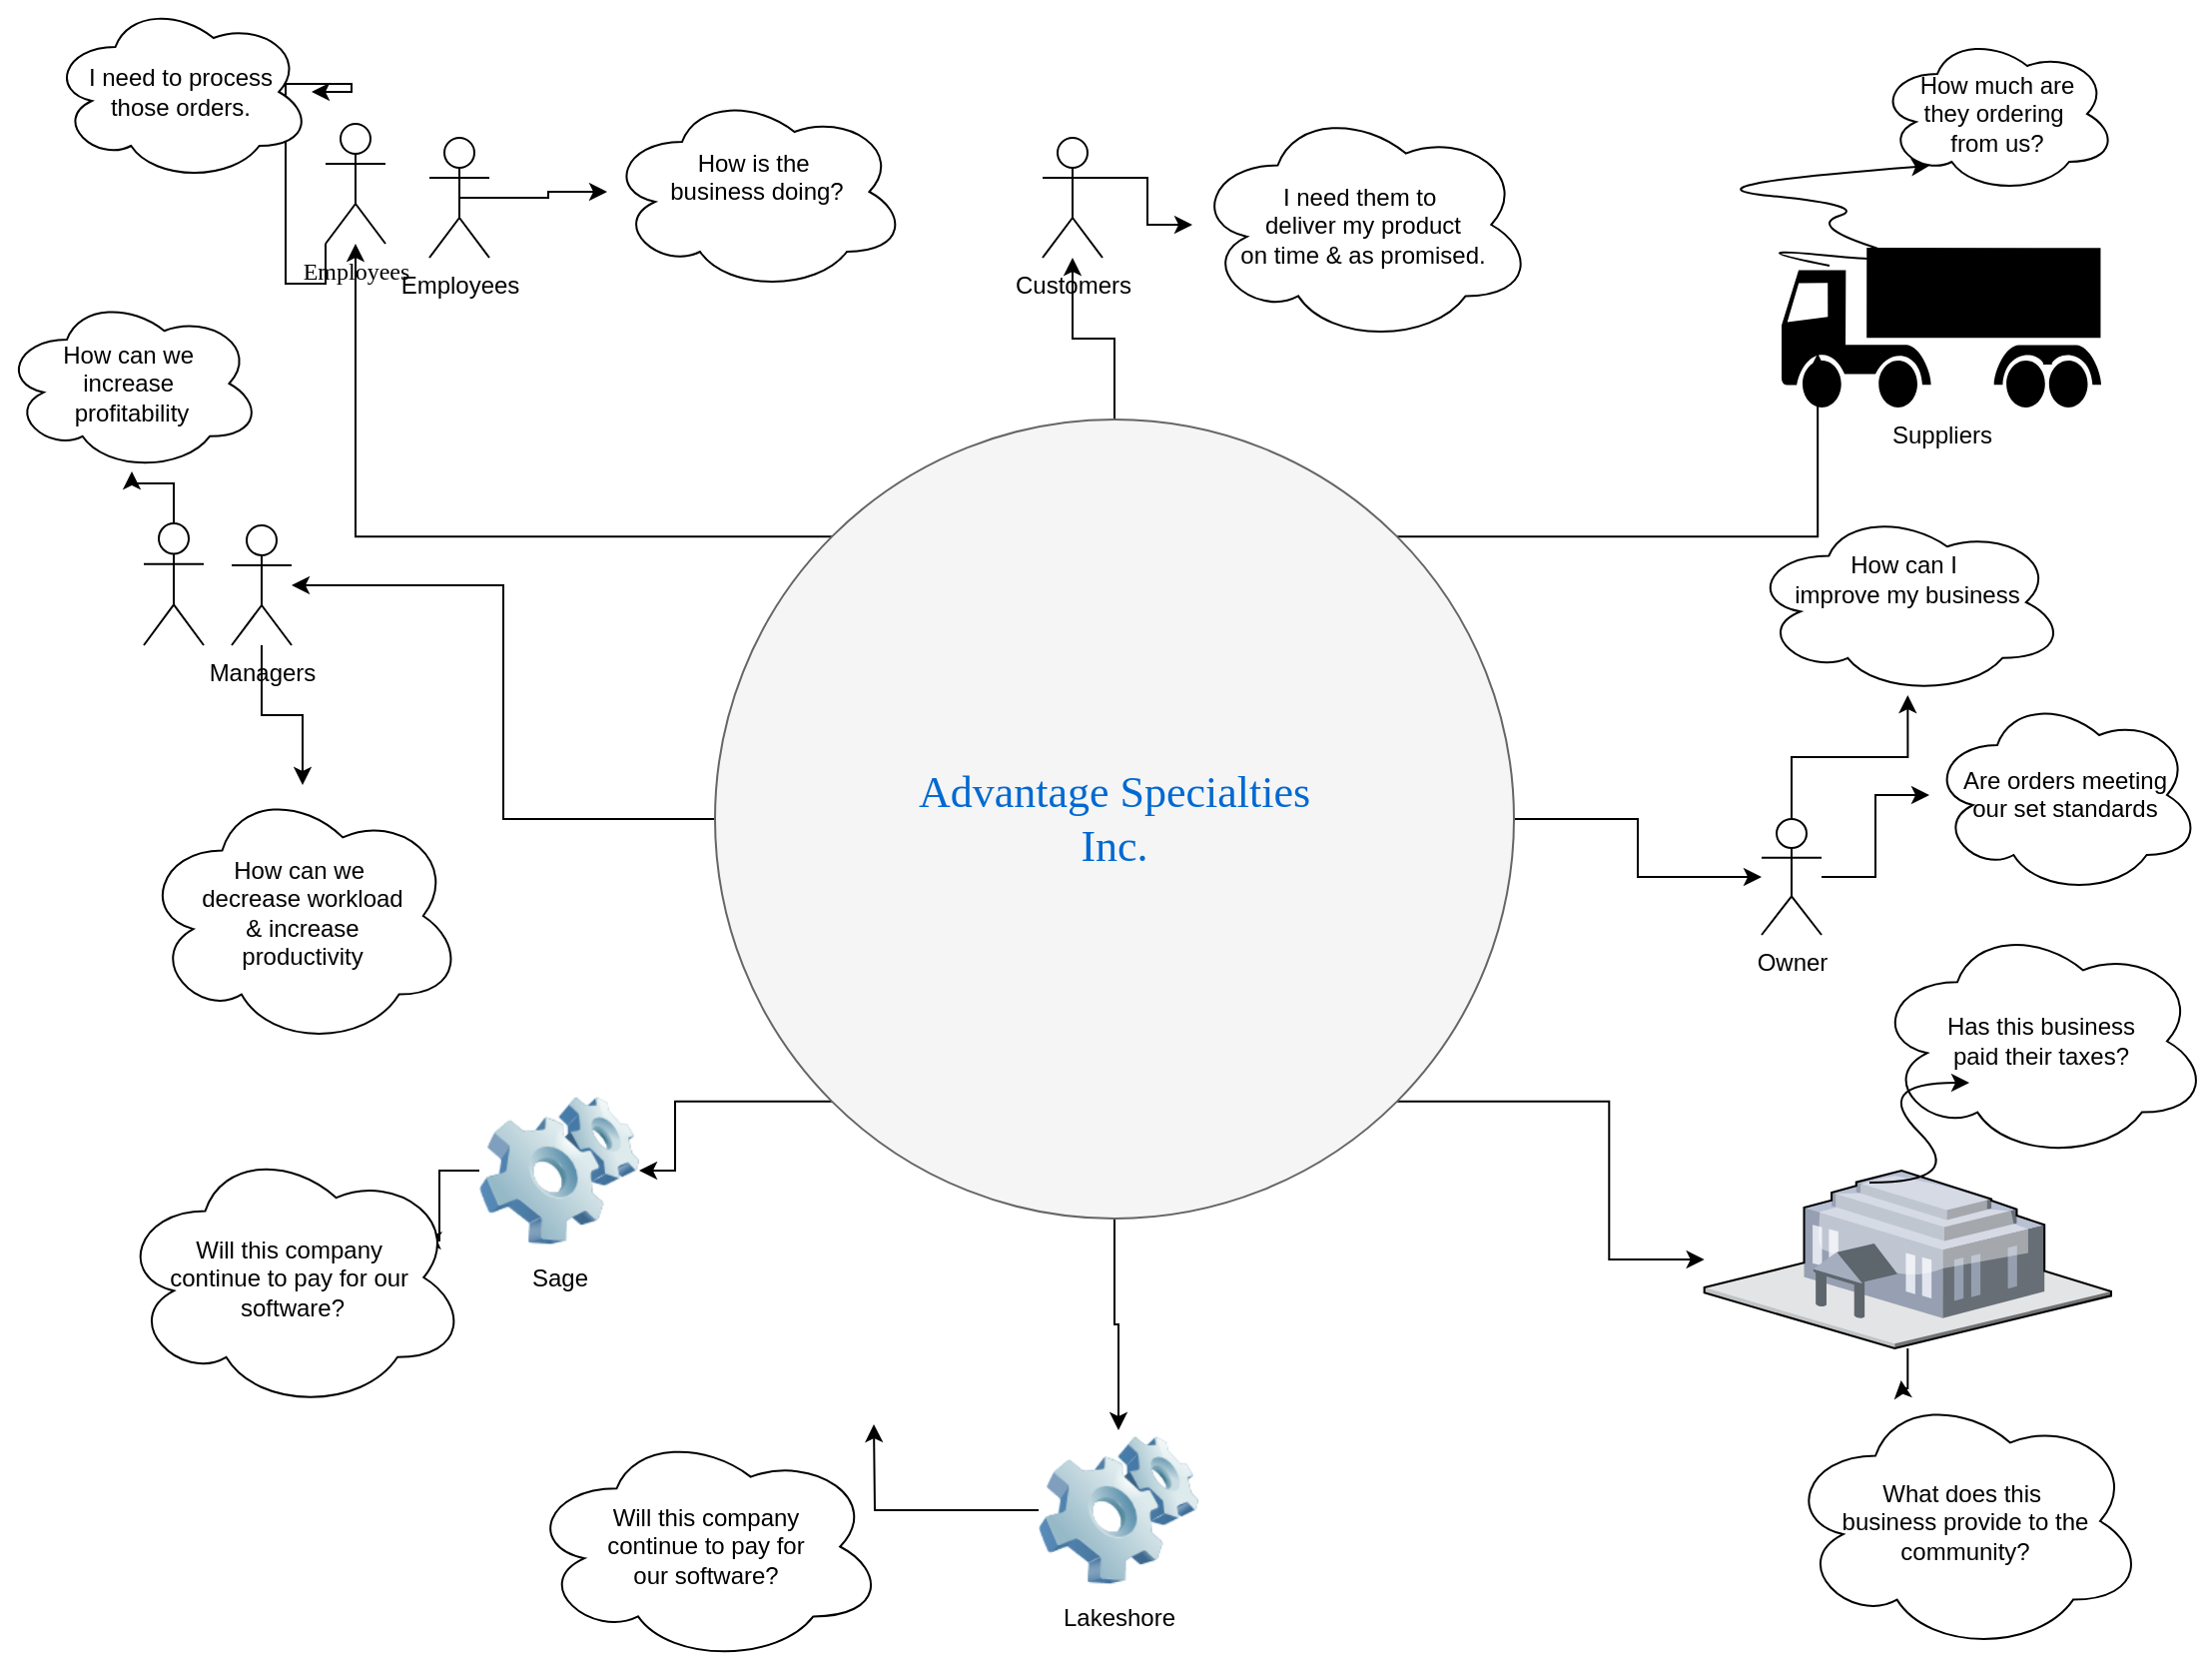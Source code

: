 <mxfile version="24.0.1" type="github">
  <diagram name="Page-1" id="dd472eb7-4b8b-5cd9-a60b-b15522922e76">
    <mxGraphModel dx="3174" dy="1106" grid="0" gridSize="10" guides="1" tooltips="1" connect="1" arrows="1" fold="1" page="1" pageScale="1" pageWidth="1100" pageHeight="850" background="#ffffff" math="0" shadow="0">
      <root>
        <mxCell id="0" />
        <mxCell id="1" parent="0" />
        <mxCell id="7XEopBTYgRlzdl_y1s_X-13" style="edgeStyle=orthogonalEdgeStyle;rounded=0;orthogonalLoop=1;jettySize=auto;html=1;exitX=0;exitY=0;exitDx=0;exitDy=0;" edge="1" parent="1" source="374e34682ed331ee-1" target="7XEopBTYgRlzdl_y1s_X-1">
          <mxGeometry relative="1" as="geometry">
            <mxPoint x="120" y="110" as="targetPoint" />
          </mxGeometry>
        </mxCell>
        <mxCell id="7XEopBTYgRlzdl_y1s_X-14" style="edgeStyle=orthogonalEdgeStyle;rounded=0;orthogonalLoop=1;jettySize=auto;html=1;exitX=0.5;exitY=0;exitDx=0;exitDy=0;" edge="1" parent="1" source="374e34682ed331ee-1" target="7XEopBTYgRlzdl_y1s_X-12">
          <mxGeometry relative="1" as="geometry">
            <mxPoint x="500" y="100" as="targetPoint" />
          </mxGeometry>
        </mxCell>
        <mxCell id="7XEopBTYgRlzdl_y1s_X-22" style="edgeStyle=orthogonalEdgeStyle;rounded=0;orthogonalLoop=1;jettySize=auto;html=1;exitX=1;exitY=0;exitDx=0;exitDy=0;entryX=0.113;entryY=0.663;entryDx=0;entryDy=0;entryPerimeter=0;" edge="1" parent="1" source="374e34682ed331ee-1" target="7XEopBTYgRlzdl_y1s_X-18">
          <mxGeometry relative="1" as="geometry">
            <mxPoint x="870" y="130" as="targetPoint" />
          </mxGeometry>
        </mxCell>
        <mxCell id="7XEopBTYgRlzdl_y1s_X-31" style="edgeStyle=orthogonalEdgeStyle;rounded=0;orthogonalLoop=1;jettySize=auto;html=1;exitX=0;exitY=0.5;exitDx=0;exitDy=0;" edge="1" parent="1" source="374e34682ed331ee-1" target="7XEopBTYgRlzdl_y1s_X-27">
          <mxGeometry relative="1" as="geometry" />
        </mxCell>
        <mxCell id="7XEopBTYgRlzdl_y1s_X-42" style="edgeStyle=orthogonalEdgeStyle;rounded=0;orthogonalLoop=1;jettySize=auto;html=1;exitX=1;exitY=0.5;exitDx=0;exitDy=0;" edge="1" parent="1" source="374e34682ed331ee-1" target="7XEopBTYgRlzdl_y1s_X-37">
          <mxGeometry relative="1" as="geometry" />
        </mxCell>
        <mxCell id="7XEopBTYgRlzdl_y1s_X-51" style="edgeStyle=orthogonalEdgeStyle;rounded=0;orthogonalLoop=1;jettySize=auto;html=1;exitX=1;exitY=1;exitDx=0;exitDy=0;" edge="1" parent="1" source="374e34682ed331ee-1" target="7XEopBTYgRlzdl_y1s_X-43">
          <mxGeometry relative="1" as="geometry" />
        </mxCell>
        <mxCell id="7XEopBTYgRlzdl_y1s_X-53" style="edgeStyle=orthogonalEdgeStyle;rounded=0;orthogonalLoop=1;jettySize=auto;html=1;exitX=0.5;exitY=1;exitDx=0;exitDy=0;" edge="1" parent="1" source="374e34682ed331ee-1" target="7XEopBTYgRlzdl_y1s_X-52">
          <mxGeometry relative="1" as="geometry">
            <mxPoint x="507" y="597" as="targetPoint" />
          </mxGeometry>
        </mxCell>
        <mxCell id="7XEopBTYgRlzdl_y1s_X-58" style="edgeStyle=orthogonalEdgeStyle;rounded=0;orthogonalLoop=1;jettySize=auto;html=1;exitX=0;exitY=1;exitDx=0;exitDy=0;" edge="1" parent="1" source="374e34682ed331ee-1" target="7XEopBTYgRlzdl_y1s_X-59">
          <mxGeometry relative="1" as="geometry">
            <mxPoint x="268" y="601" as="targetPoint" />
          </mxGeometry>
        </mxCell>
        <mxCell id="374e34682ed331ee-1" value="Advantage Specialties&lt;div&gt;Inc.&lt;/div&gt;" style="ellipse;whiteSpace=wrap;html=1;rounded=0;shadow=0;dashed=0;comic=0;fontFamily=Verdana;fontSize=22;fontColor=#0069D1;fillColor=#f5f5f5;strokeColor=#666666;" parent="1" vertex="1">
          <mxGeometry x="346" y="225" width="400" height="400" as="geometry" />
        </mxCell>
        <mxCell id="7XEopBTYgRlzdl_y1s_X-69" style="edgeStyle=orthogonalEdgeStyle;rounded=0;orthogonalLoop=1;jettySize=auto;html=1;exitX=0;exitY=1;exitDx=0;exitDy=0;exitPerimeter=0;" edge="1" parent="1" source="7XEopBTYgRlzdl_y1s_X-1" target="7XEopBTYgRlzdl_y1s_X-25">
          <mxGeometry relative="1" as="geometry">
            <mxPoint x="47" y="120" as="targetPoint" />
          </mxGeometry>
        </mxCell>
        <object label="Employees&lt;div&gt;&lt;br&gt;&lt;/div&gt;" id="7XEopBTYgRlzdl_y1s_X-1">
          <mxCell style="shape=umlActor;verticalLabelPosition=bottom;verticalAlign=top;html=1;outlineConnect=0;fontFamily=calibri;shadow=0;textShadow=0;" vertex="1" parent="1">
            <mxGeometry x="151" y="77" width="30" height="60" as="geometry" />
          </mxCell>
        </object>
        <mxCell id="7XEopBTYgRlzdl_y1s_X-70" style="edgeStyle=orthogonalEdgeStyle;rounded=0;orthogonalLoop=1;jettySize=auto;html=1;exitX=0.5;exitY=0.5;exitDx=0;exitDy=0;exitPerimeter=0;" edge="1" parent="1" source="7XEopBTYgRlzdl_y1s_X-2" target="7XEopBTYgRlzdl_y1s_X-9">
          <mxGeometry relative="1" as="geometry" />
        </mxCell>
        <mxCell id="7XEopBTYgRlzdl_y1s_X-2" value="Employees&lt;div&gt;&lt;br&gt;&lt;/div&gt;" style="shape=umlActor;verticalLabelPosition=bottom;verticalAlign=top;html=1;outlineConnect=0;" vertex="1" parent="1">
          <mxGeometry x="203" y="84" width="30" height="60" as="geometry" />
        </mxCell>
        <mxCell id="7XEopBTYgRlzdl_y1s_X-9" value="How is the&amp;nbsp;&lt;div&gt;business doing?&lt;/div&gt;&lt;div&gt;&lt;br&gt;&lt;/div&gt;" style="ellipse;shape=cloud;whiteSpace=wrap;html=1;" vertex="1" parent="1">
          <mxGeometry x="292" y="61" width="150" height="100" as="geometry" />
        </mxCell>
        <mxCell id="7XEopBTYgRlzdl_y1s_X-65" style="edgeStyle=orthogonalEdgeStyle;rounded=0;orthogonalLoop=1;jettySize=auto;html=1;exitX=1;exitY=0.333;exitDx=0;exitDy=0;exitPerimeter=0;" edge="1" parent="1" source="7XEopBTYgRlzdl_y1s_X-12" target="7XEopBTYgRlzdl_y1s_X-16">
          <mxGeometry relative="1" as="geometry" />
        </mxCell>
        <mxCell id="7XEopBTYgRlzdl_y1s_X-12" value="Customers&lt;div&gt;&lt;br&gt;&lt;/div&gt;" style="shape=umlActor;verticalLabelPosition=bottom;verticalAlign=top;html=1;outlineConnect=0;" vertex="1" parent="1">
          <mxGeometry x="510" y="84" width="30" height="60" as="geometry" />
        </mxCell>
        <mxCell id="7XEopBTYgRlzdl_y1s_X-16" value="I need them to&amp;nbsp;&lt;div&gt;deliver my product&lt;/div&gt;&lt;div&gt;on time &amp;amp; as promised.&lt;/div&gt;" style="ellipse;shape=cloud;whiteSpace=wrap;html=1;" vertex="1" parent="1">
          <mxGeometry x="585" y="68" width="171" height="119" as="geometry" />
        </mxCell>
        <mxCell id="7XEopBTYgRlzdl_y1s_X-18" value="Suppliers&lt;div&gt;&lt;br&gt;&lt;/div&gt;" style="shape=mxgraph.signs.transportation.truck_7;html=1;pointerEvents=1;fillColor=#000000;strokeColor=none;verticalLabelPosition=bottom;verticalAlign=top;align=center;" vertex="1" parent="1">
          <mxGeometry x="880" y="139" width="160" height="80" as="geometry" />
        </mxCell>
        <mxCell id="7XEopBTYgRlzdl_y1s_X-19" value="" style="curved=1;endArrow=classic;html=1;rounded=0;" edge="1" parent="1">
          <mxGeometry width="50" height="50" relative="1" as="geometry">
            <mxPoint x="904" y="148" as="sourcePoint" />
            <mxPoint x="954" y="98" as="targetPoint" />
            <Array as="points">
              <mxPoint x="854" y="138" />
              <mxPoint x="954" y="148" />
              <mxPoint x="894" y="128" />
              <mxPoint x="924" y="118" />
              <mxPoint x="824" y="108" />
            </Array>
          </mxGeometry>
        </mxCell>
        <mxCell id="7XEopBTYgRlzdl_y1s_X-21" value="How much are&lt;div&gt;they ordering&amp;nbsp;&lt;/div&gt;&lt;div&gt;from us?&lt;/div&gt;" style="ellipse;shape=cloud;whiteSpace=wrap;html=1;" vertex="1" parent="1">
          <mxGeometry x="928" y="32" width="120" height="80" as="geometry" />
        </mxCell>
        <mxCell id="7XEopBTYgRlzdl_y1s_X-25" value="I need to process&lt;div&gt;those orders.&lt;/div&gt;" style="ellipse;shape=cloud;whiteSpace=wrap;html=1;" vertex="1" parent="1">
          <mxGeometry x="13" y="16" width="131" height="90" as="geometry" />
        </mxCell>
        <mxCell id="7XEopBTYgRlzdl_y1s_X-36" value="" style="edgeStyle=orthogonalEdgeStyle;rounded=0;orthogonalLoop=1;jettySize=auto;html=1;" edge="1" parent="1" source="7XEopBTYgRlzdl_y1s_X-27" target="7XEopBTYgRlzdl_y1s_X-35">
          <mxGeometry relative="1" as="geometry" />
        </mxCell>
        <mxCell id="7XEopBTYgRlzdl_y1s_X-27" value="Managers&lt;div&gt;&lt;br&gt;&lt;/div&gt;" style="shape=umlActor;verticalLabelPosition=bottom;verticalAlign=top;html=1;outlineConnect=0;" vertex="1" parent="1">
          <mxGeometry x="104" y="278" width="30" height="60" as="geometry" />
        </mxCell>
        <mxCell id="7XEopBTYgRlzdl_y1s_X-32" style="edgeStyle=orthogonalEdgeStyle;rounded=0;orthogonalLoop=1;jettySize=auto;html=1;" edge="1" parent="1" source="7XEopBTYgRlzdl_y1s_X-28" target="7XEopBTYgRlzdl_y1s_X-33">
          <mxGeometry relative="1" as="geometry">
            <mxPoint x="44" y="234" as="targetPoint" />
          </mxGeometry>
        </mxCell>
        <mxCell id="7XEopBTYgRlzdl_y1s_X-28" value="" style="shape=umlActor;verticalLabelPosition=bottom;verticalAlign=top;html=1;outlineConnect=0;" vertex="1" parent="1">
          <mxGeometry x="60" y="277" width="30" height="61" as="geometry" />
        </mxCell>
        <mxCell id="7XEopBTYgRlzdl_y1s_X-33" value="How can we&amp;nbsp;&lt;div&gt;increase&amp;nbsp;&lt;/div&gt;&lt;div&gt;profitability&lt;/div&gt;" style="ellipse;shape=cloud;whiteSpace=wrap;html=1;" vertex="1" parent="1">
          <mxGeometry x="-11" y="163" width="130" height="88" as="geometry" />
        </mxCell>
        <mxCell id="7XEopBTYgRlzdl_y1s_X-35" value="&lt;div&gt;&lt;br&gt;&lt;/div&gt;&lt;div&gt;&lt;br&gt;&lt;/div&gt;&lt;div&gt;How can we&amp;nbsp;&lt;/div&gt;&lt;div&gt;decrease workload&lt;/div&gt;&lt;div&gt;&amp;amp; increase&lt;/div&gt;&lt;div&gt;productivity&lt;/div&gt;" style="ellipse;shape=cloud;whiteSpace=wrap;html=1;verticalAlign=top;" vertex="1" parent="1">
          <mxGeometry x="59" y="408" width="161" height="131" as="geometry" />
        </mxCell>
        <mxCell id="7XEopBTYgRlzdl_y1s_X-39" value="" style="edgeStyle=orthogonalEdgeStyle;rounded=0;orthogonalLoop=1;jettySize=auto;html=1;" edge="1" parent="1" source="7XEopBTYgRlzdl_y1s_X-37" target="7XEopBTYgRlzdl_y1s_X-38">
          <mxGeometry relative="1" as="geometry" />
        </mxCell>
        <mxCell id="7XEopBTYgRlzdl_y1s_X-41" value="" style="edgeStyle=orthogonalEdgeStyle;rounded=0;orthogonalLoop=1;jettySize=auto;html=1;" edge="1" parent="1" source="7XEopBTYgRlzdl_y1s_X-37" target="7XEopBTYgRlzdl_y1s_X-40">
          <mxGeometry relative="1" as="geometry" />
        </mxCell>
        <mxCell id="7XEopBTYgRlzdl_y1s_X-37" value="Owner&lt;div&gt;&lt;br&gt;&lt;/div&gt;" style="shape=umlActor;verticalLabelPosition=bottom;verticalAlign=top;html=1;outlineConnect=0;" vertex="1" parent="1">
          <mxGeometry x="870" y="425" width="30" height="58" as="geometry" />
        </mxCell>
        <mxCell id="7XEopBTYgRlzdl_y1s_X-38" value="&lt;div&gt;&lt;br&gt;&lt;/div&gt;&lt;div&gt;How can I&amp;nbsp;&lt;/div&gt;&lt;div&gt;improve my business&lt;/div&gt;" style="ellipse;shape=cloud;whiteSpace=wrap;html=1;verticalAlign=top;" vertex="1" parent="1">
          <mxGeometry x="864.16" y="270" width="158" height="93" as="geometry" />
        </mxCell>
        <mxCell id="7XEopBTYgRlzdl_y1s_X-40" value="&lt;div&gt;&lt;br&gt;&lt;/div&gt;&lt;div&gt;&lt;br&gt;&lt;/div&gt;&lt;div&gt;Are orders meeting&lt;/div&gt;&lt;div&gt;our set standards&lt;/div&gt;" style="ellipse;shape=cloud;whiteSpace=wrap;html=1;verticalAlign=top;" vertex="1" parent="1">
          <mxGeometry x="954" y="363" width="136" height="100" as="geometry" />
        </mxCell>
        <mxCell id="7XEopBTYgRlzdl_y1s_X-49" value="" style="edgeStyle=orthogonalEdgeStyle;rounded=0;orthogonalLoop=1;jettySize=auto;html=1;" edge="1" parent="1" source="7XEopBTYgRlzdl_y1s_X-43">
          <mxGeometry relative="1" as="geometry">
            <mxPoint x="939.835" y="706" as="targetPoint" />
          </mxGeometry>
        </mxCell>
        <mxCell id="7XEopBTYgRlzdl_y1s_X-43" value="" style="verticalLabelPosition=bottom;sketch=0;aspect=fixed;html=1;verticalAlign=top;strokeColor=none;align=center;outlineConnect=0;shape=mxgraph.citrix.government;" vertex="1" parent="1">
          <mxGeometry x="841.33" y="601" width="203.67" height="89" as="geometry" />
        </mxCell>
        <mxCell id="7XEopBTYgRlzdl_y1s_X-45" value="Has this business&lt;div&gt;paid their taxes?&lt;/div&gt;" style="ellipse;shape=cloud;whiteSpace=wrap;html=1;" vertex="1" parent="1">
          <mxGeometry x="926" y="477" width="168" height="118.5" as="geometry" />
        </mxCell>
        <mxCell id="7XEopBTYgRlzdl_y1s_X-46" value="" style="curved=1;endArrow=classic;html=1;rounded=0;" edge="1" parent="1">
          <mxGeometry width="50" height="50" relative="1" as="geometry">
            <mxPoint x="924" y="607" as="sourcePoint" />
            <mxPoint x="974" y="557" as="targetPoint" />
            <Array as="points">
              <mxPoint x="974" y="607" />
              <mxPoint x="924" y="557" />
            </Array>
          </mxGeometry>
        </mxCell>
        <mxCell id="7XEopBTYgRlzdl_y1s_X-50" value="What does this&amp;nbsp;&lt;div&gt;business provide to the community?&lt;/div&gt;" style="ellipse;shape=cloud;whiteSpace=wrap;html=1;" vertex="1" parent="1">
          <mxGeometry x="882" y="711" width="180" height="131" as="geometry" />
        </mxCell>
        <mxCell id="7XEopBTYgRlzdl_y1s_X-55" value="" style="edgeStyle=orthogonalEdgeStyle;rounded=0;orthogonalLoop=1;jettySize=auto;html=1;" edge="1" parent="1" source="7XEopBTYgRlzdl_y1s_X-52">
          <mxGeometry relative="1" as="geometry">
            <mxPoint x="425.5" y="728" as="targetPoint" />
          </mxGeometry>
        </mxCell>
        <mxCell id="7XEopBTYgRlzdl_y1s_X-52" value="Lakeshore" style="image;html=1;image=img/lib/clip_art/computers/Software_128x128.png" vertex="1" parent="1">
          <mxGeometry x="508" y="731" width="80" height="80" as="geometry" />
        </mxCell>
        <mxCell id="7XEopBTYgRlzdl_y1s_X-57" value="Will this company&lt;div&gt;continue to pay for&lt;/div&gt;&lt;div&gt;our software?&lt;/div&gt;" style="ellipse;shape=cloud;whiteSpace=wrap;html=1;" vertex="1" parent="1">
          <mxGeometry x="252" y="731" width="179" height="116.5" as="geometry" />
        </mxCell>
        <mxCell id="7XEopBTYgRlzdl_y1s_X-62" value="" style="edgeStyle=orthogonalEdgeStyle;rounded=0;orthogonalLoop=1;jettySize=auto;html=1;" edge="1" parent="1" source="7XEopBTYgRlzdl_y1s_X-59">
          <mxGeometry relative="1" as="geometry">
            <mxPoint x="200" y="635.5" as="targetPoint" />
          </mxGeometry>
        </mxCell>
        <mxCell id="7XEopBTYgRlzdl_y1s_X-59" value="Sage" style="image;html=1;image=img/lib/clip_art/computers/Software_128x128.png" vertex="1" parent="1">
          <mxGeometry x="228" y="561" width="80" height="80" as="geometry" />
        </mxCell>
        <mxCell id="7XEopBTYgRlzdl_y1s_X-63" value="Will this company&amp;nbsp;&lt;div&gt;continue to pay for our&amp;nbsp;&lt;/div&gt;&lt;div&gt;software?&lt;/div&gt;" style="ellipse;shape=cloud;whiteSpace=wrap;html=1;" vertex="1" parent="1">
          <mxGeometry x="47" y="588" width="175" height="133" as="geometry" />
        </mxCell>
      </root>
    </mxGraphModel>
  </diagram>
</mxfile>

